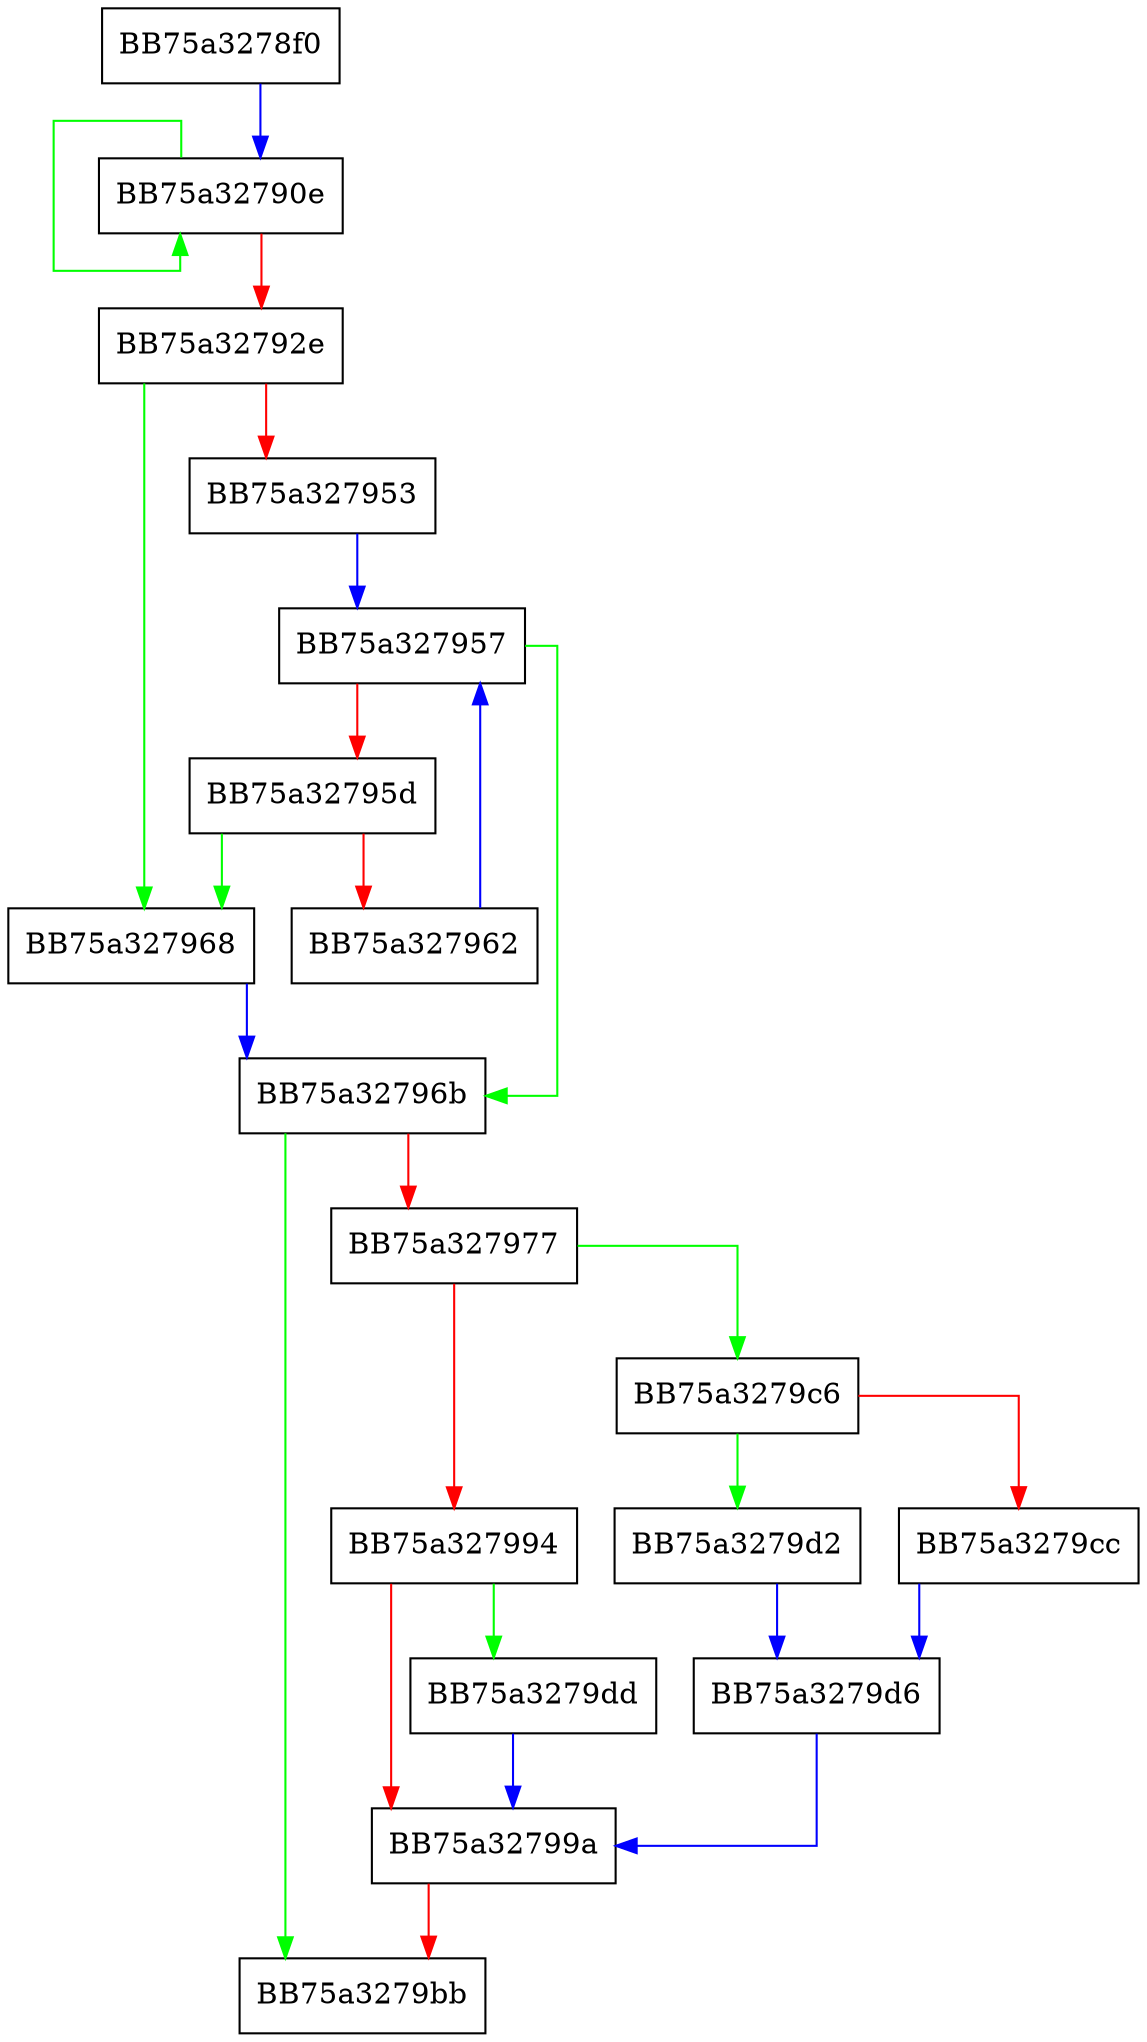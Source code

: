 digraph ClearThreatRelatedStrings {
  node [shape="box"];
  graph [splines=ortho];
  BB75a3278f0 -> BB75a32790e [color="blue"];
  BB75a32790e -> BB75a32790e [color="green"];
  BB75a32790e -> BB75a32792e [color="red"];
  BB75a32792e -> BB75a327968 [color="green"];
  BB75a32792e -> BB75a327953 [color="red"];
  BB75a327953 -> BB75a327957 [color="blue"];
  BB75a327957 -> BB75a32796b [color="green"];
  BB75a327957 -> BB75a32795d [color="red"];
  BB75a32795d -> BB75a327968 [color="green"];
  BB75a32795d -> BB75a327962 [color="red"];
  BB75a327962 -> BB75a327957 [color="blue"];
  BB75a327968 -> BB75a32796b [color="blue"];
  BB75a32796b -> BB75a3279bb [color="green"];
  BB75a32796b -> BB75a327977 [color="red"];
  BB75a327977 -> BB75a3279c6 [color="green"];
  BB75a327977 -> BB75a327994 [color="red"];
  BB75a327994 -> BB75a3279dd [color="green"];
  BB75a327994 -> BB75a32799a [color="red"];
  BB75a32799a -> BB75a3279bb [color="red"];
  BB75a3279c6 -> BB75a3279d2 [color="green"];
  BB75a3279c6 -> BB75a3279cc [color="red"];
  BB75a3279cc -> BB75a3279d6 [color="blue"];
  BB75a3279d2 -> BB75a3279d6 [color="blue"];
  BB75a3279d6 -> BB75a32799a [color="blue"];
  BB75a3279dd -> BB75a32799a [color="blue"];
}